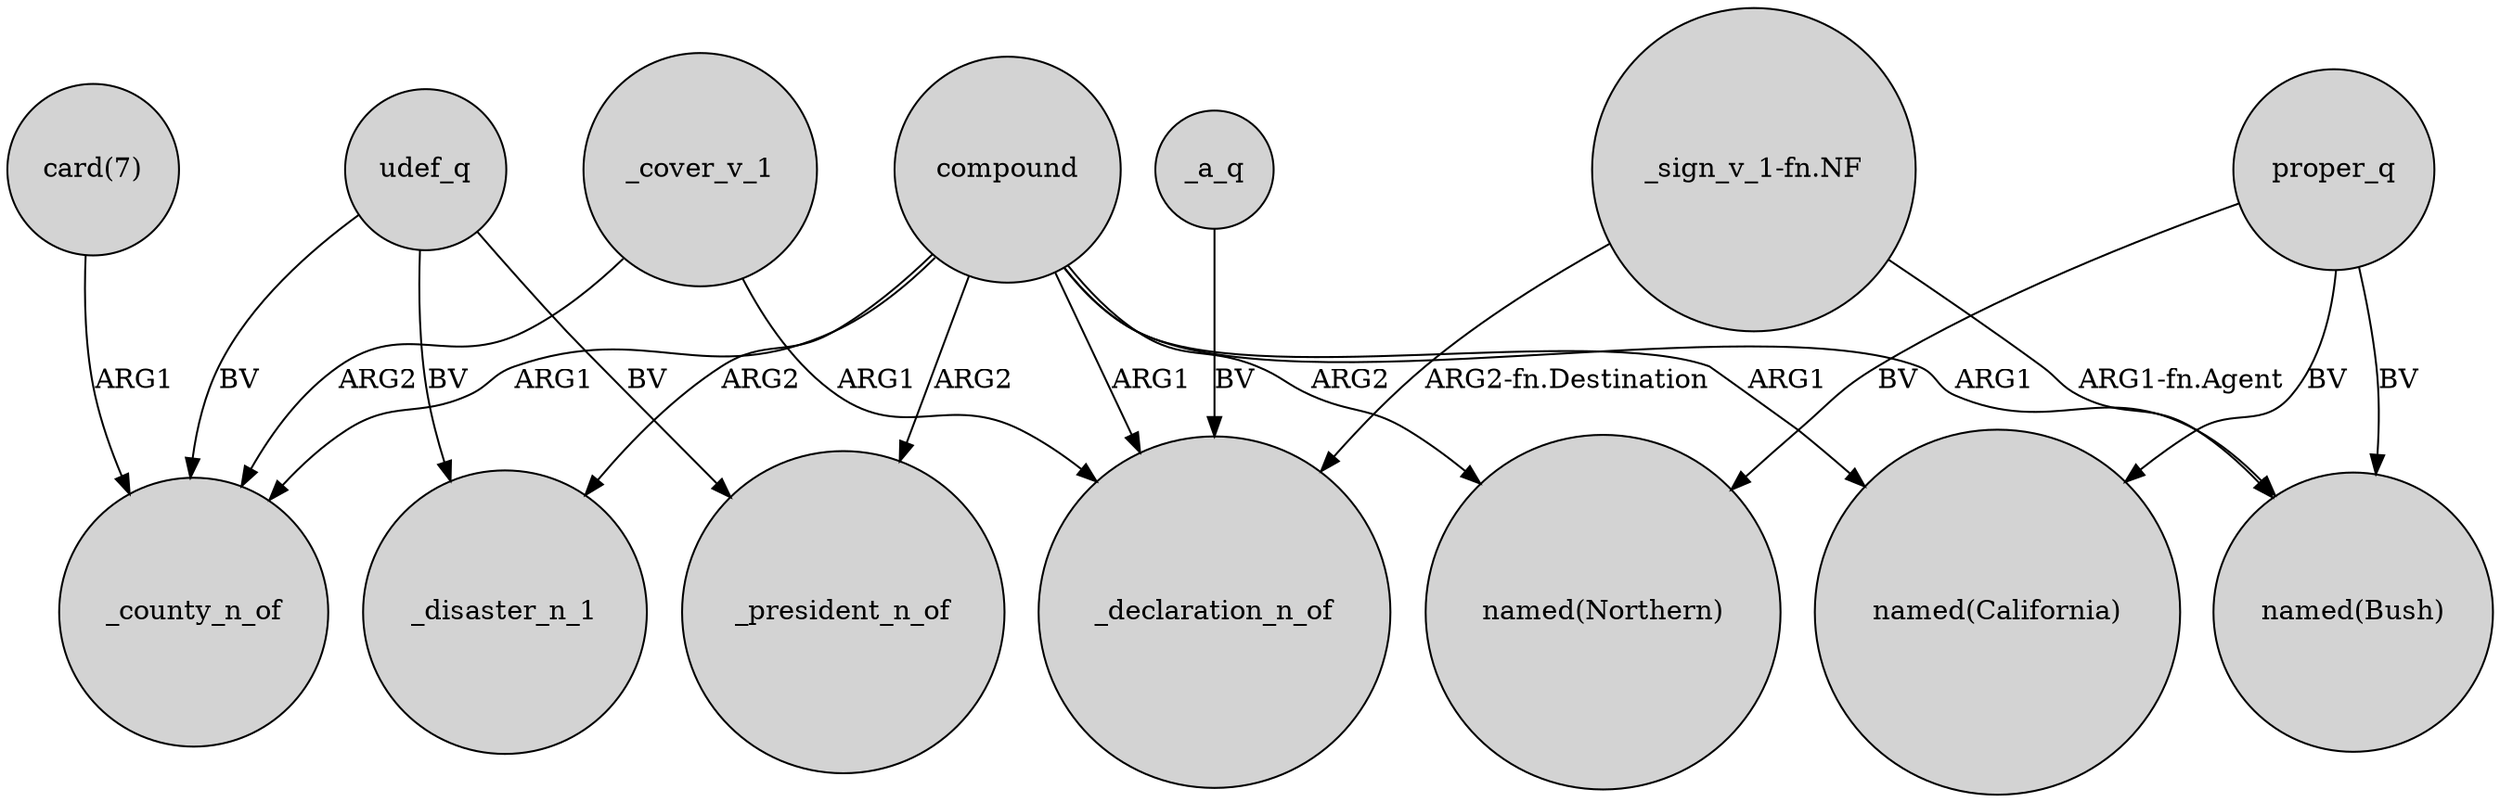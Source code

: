 digraph {
	node [shape=circle style=filled]
	udef_q -> _disaster_n_1 [label=BV]
	compound -> _president_n_of [label=ARG2]
	"card(7)" -> _county_n_of [label=ARG1]
	"_sign_v_1-fn.NF" -> "named(Bush)" [label="ARG1-fn.Agent"]
	"_sign_v_1-fn.NF" -> _declaration_n_of [label="ARG2-fn.Destination"]
	proper_q -> "named(California)" [label=BV]
	_a_q -> _declaration_n_of [label=BV]
	udef_q -> _county_n_of [label=BV]
	compound -> _declaration_n_of [label=ARG1]
	compound -> _county_n_of [label=ARG1]
	compound -> _disaster_n_1 [label=ARG2]
	_cover_v_1 -> _declaration_n_of [label=ARG1]
	compound -> "named(California)" [label=ARG1]
	udef_q -> _president_n_of [label=BV]
	compound -> "named(Northern)" [label=ARG2]
	proper_q -> "named(Bush)" [label=BV]
	_cover_v_1 -> _county_n_of [label=ARG2]
	proper_q -> "named(Northern)" [label=BV]
	compound -> "named(Bush)" [label=ARG1]
}

